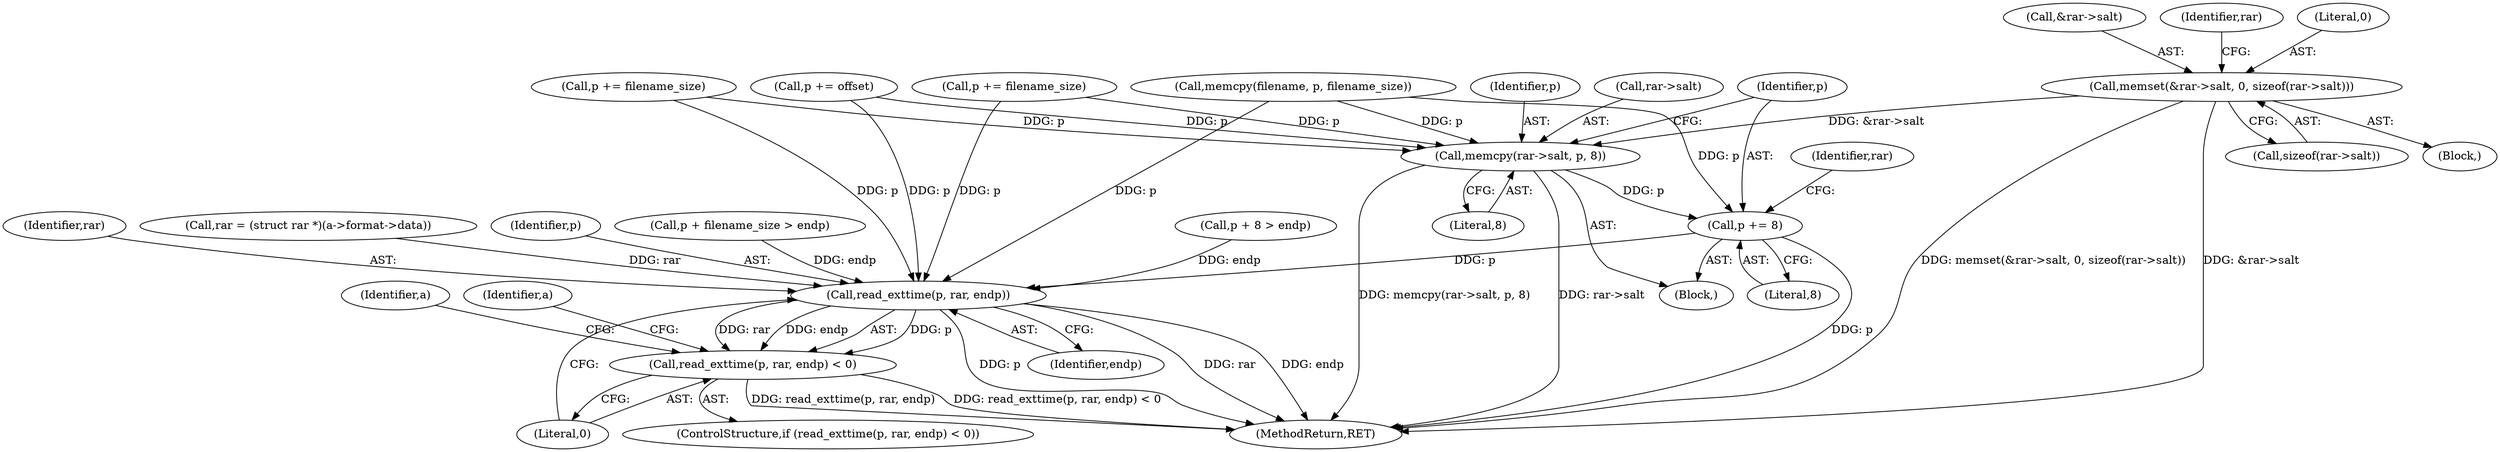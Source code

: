 digraph "0_libarchive_bfcfe6f04ed20db2504db8a254d1f40a1d84eb28_0@API" {
"1000304" [label="(Call,memset(&rar->salt, 0, sizeof(rar->salt)))"];
"1001374" [label="(Call,memcpy(rar->salt, p, 8))"];
"1001380" [label="(Call,p += 8)"];
"1001392" [label="(Call,read_exttime(p, rar, endp))"];
"1001391" [label="(Call,read_exttime(p, rar, endp) < 0)"];
"1001378" [label="(Identifier,p)"];
"1001395" [label="(Identifier,endp)"];
"1001357" [label="(Block,)"];
"1001379" [label="(Literal,8)"];
"1001396" [label="(Literal,0)"];
"1001401" [label="(Identifier,a)"];
"1001754" [label="(MethodReturn,RET)"];
"1001381" [label="(Identifier,p)"];
"1000305" [label="(Call,&rar->salt)"];
"1001359" [label="(Call,p + 8 > endp)"];
"1001394" [label="(Identifier,rar)"];
"1001382" [label="(Literal,8)"];
"1001386" [label="(Identifier,rar)"];
"1001408" [label="(Identifier,a)"];
"1001391" [label="(Call,read_exttime(p, rar, endp) < 0)"];
"1001375" [label="(Call,rar->salt)"];
"1000310" [label="(Call,sizeof(rar->salt))"];
"1001393" [label="(Identifier,p)"];
"1001392" [label="(Call,read_exttime(p, rar, endp))"];
"1000629" [label="(Call,p + filename_size > endp)"];
"1001055" [label="(Call,p += filename_size)"];
"1000263" [label="(Block,)"];
"1000304" [label="(Call,memset(&rar->salt, 0, sizeof(rar->salt)))"];
"1001374" [label="(Call,memcpy(rar->salt, p, 8))"];
"1001380" [label="(Call,p += 8)"];
"1000144" [label="(Call,rar = (struct rar *)(a->format->data))"];
"1001007" [label="(Call,p += offset)"];
"1001075" [label="(Call,p += filename_size)"];
"1000700" [label="(Call,memcpy(filename, p, filename_size))"];
"1000316" [label="(Identifier,rar)"];
"1000309" [label="(Literal,0)"];
"1001390" [label="(ControlStructure,if (read_exttime(p, rar, endp) < 0))"];
"1000304" -> "1000263"  [label="AST: "];
"1000304" -> "1000310"  [label="CFG: "];
"1000305" -> "1000304"  [label="AST: "];
"1000309" -> "1000304"  [label="AST: "];
"1000310" -> "1000304"  [label="AST: "];
"1000316" -> "1000304"  [label="CFG: "];
"1000304" -> "1001754"  [label="DDG: memset(&rar->salt, 0, sizeof(rar->salt))"];
"1000304" -> "1001754"  [label="DDG: &rar->salt"];
"1000304" -> "1001374"  [label="DDG: &rar->salt"];
"1001374" -> "1001357"  [label="AST: "];
"1001374" -> "1001379"  [label="CFG: "];
"1001375" -> "1001374"  [label="AST: "];
"1001378" -> "1001374"  [label="AST: "];
"1001379" -> "1001374"  [label="AST: "];
"1001381" -> "1001374"  [label="CFG: "];
"1001374" -> "1001754"  [label="DDG: memcpy(rar->salt, p, 8)"];
"1001374" -> "1001754"  [label="DDG: rar->salt"];
"1000700" -> "1001374"  [label="DDG: p"];
"1001055" -> "1001374"  [label="DDG: p"];
"1001007" -> "1001374"  [label="DDG: p"];
"1001075" -> "1001374"  [label="DDG: p"];
"1001374" -> "1001380"  [label="DDG: p"];
"1001380" -> "1001357"  [label="AST: "];
"1001380" -> "1001382"  [label="CFG: "];
"1001381" -> "1001380"  [label="AST: "];
"1001382" -> "1001380"  [label="AST: "];
"1001386" -> "1001380"  [label="CFG: "];
"1001380" -> "1001754"  [label="DDG: p"];
"1000700" -> "1001380"  [label="DDG: p"];
"1001380" -> "1001392"  [label="DDG: p"];
"1001392" -> "1001391"  [label="AST: "];
"1001392" -> "1001395"  [label="CFG: "];
"1001393" -> "1001392"  [label="AST: "];
"1001394" -> "1001392"  [label="AST: "];
"1001395" -> "1001392"  [label="AST: "];
"1001396" -> "1001392"  [label="CFG: "];
"1001392" -> "1001754"  [label="DDG: p"];
"1001392" -> "1001754"  [label="DDG: rar"];
"1001392" -> "1001754"  [label="DDG: endp"];
"1001392" -> "1001391"  [label="DDG: p"];
"1001392" -> "1001391"  [label="DDG: rar"];
"1001392" -> "1001391"  [label="DDG: endp"];
"1001055" -> "1001392"  [label="DDG: p"];
"1001007" -> "1001392"  [label="DDG: p"];
"1001075" -> "1001392"  [label="DDG: p"];
"1000700" -> "1001392"  [label="DDG: p"];
"1000144" -> "1001392"  [label="DDG: rar"];
"1000629" -> "1001392"  [label="DDG: endp"];
"1001359" -> "1001392"  [label="DDG: endp"];
"1001391" -> "1001390"  [label="AST: "];
"1001391" -> "1001396"  [label="CFG: "];
"1001396" -> "1001391"  [label="AST: "];
"1001401" -> "1001391"  [label="CFG: "];
"1001408" -> "1001391"  [label="CFG: "];
"1001391" -> "1001754"  [label="DDG: read_exttime(p, rar, endp)"];
"1001391" -> "1001754"  [label="DDG: read_exttime(p, rar, endp) < 0"];
}
